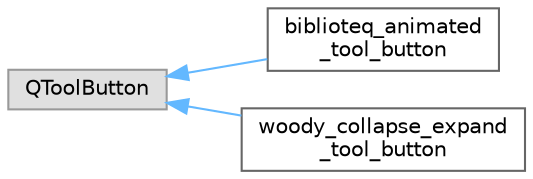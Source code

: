 digraph "Graphical Class Hierarchy"
{
 // LATEX_PDF_SIZE
  bgcolor="transparent";
  edge [fontname=Helvetica,fontsize=10,labelfontname=Helvetica,labelfontsize=10];
  node [fontname=Helvetica,fontsize=10,shape=box,height=0.2,width=0.4];
  rankdir="LR";
  Node0 [id="Node000000",label="QToolButton",height=0.2,width=0.4,color="grey60", fillcolor="#E0E0E0", style="filled",tooltip=" "];
  Node0 -> Node1 [id="edge53_Node000000_Node000001",dir="back",color="steelblue1",style="solid",tooltip=" "];
  Node1 [id="Node000001",label="biblioteq_animated\l_tool_button",height=0.2,width=0.4,color="grey40", fillcolor="white", style="filled",URL="$classbiblioteq__animated__tool__button.html",tooltip=" "];
  Node0 -> Node2 [id="edge54_Node000000_Node000002",dir="back",color="steelblue1",style="solid",tooltip=" "];
  Node2 [id="Node000002",label="woody_collapse_expand\l_tool_button",height=0.2,width=0.4,color="grey40", fillcolor="white", style="filled",URL="$classwoody__collapse__expand__tool__button.html",tooltip=" "];
}
